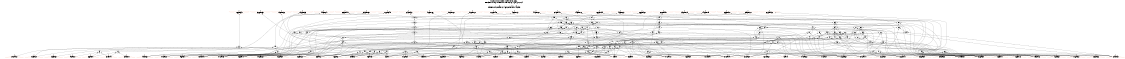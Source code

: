 # Network structure generated by ABC

digraph network {
size = "7.5,10";
center = true;
edge [dir = back];

{
  node [shape = plaintext];
  edge [style = invis];
  LevelTitle1 [label=""];
  LevelTitle2 [label=""];
  Level9 [label = ""];
  Level8 [label = ""];
  Level7 [label = ""];
  Level6 [label = ""];
  Level5 [label = ""];
  Level4 [label = ""];
  Level3 [label = ""];
  Level2 [label = ""];
  Level1 [label = ""];
  Level0 [label = ""];
  LevelTitle1 ->  LevelTitle2 ->  Level9 ->  Level8 ->  Level7 ->  Level6 ->  Level5 ->  Level4 ->  Level3 ->  Level2 ->  Level1 ->  Level0;
}

{
  rank = same;
  LevelTitle1;
  title1 [shape=plaintext,
          fontsize=20,
          fontname = "Times-Roman",
          label="Network structure visualized by ABC\nBenchmark \"top\". Time was Wed Oct 16 16:07:30 2024. "
         ];
}

{
  rank = same;
  LevelTitle2;
  title2 [shape=plaintext,
          fontsize=18,
          fontname = "Times-Roman",
          label="The network contains 127 logic nodes and 0 latches.\n"
         ];
}

{
  rank = same;
  Level9;
  Node61 [label = "_768gat_334_", shape = invtriangle, color = coral, fillcolor = coral];
  Node62 [label = "_388gat_133_", shape = invtriangle, color = coral, fillcolor = coral];
  Node63 [label = "_420gat_158_", shape = invtriangle, color = coral, fillcolor = coral];
  Node64 [label = "_423gat_155_", shape = invtriangle, color = coral, fillcolor = coral];
  Node65 [label = "_419gat_164_", shape = invtriangle, color = coral, fillcolor = coral];
  Node66 [label = "_850gat_404_", shape = invtriangle, color = coral, fillcolor = coral];
  Node67 [label = "_389gat_132_", shape = invtriangle, color = coral, fillcolor = coral];
  Node68 [label = "_767gat_349_", shape = invtriangle, color = coral, fillcolor = coral];
  Node69 [label = "_874gat_433_", shape = invtriangle, color = coral, fillcolor = coral];
  Node70 [label = "_418gat_168_", shape = invtriangle, color = coral, fillcolor = coral];
  Node71 [label = "_421gat_162_", shape = invtriangle, color = coral, fillcolor = coral];
  Node72 [label = "_422gat_161_", shape = invtriangle, color = coral, fillcolor = coral];
  Node73 [label = "_878gat_442_", shape = invtriangle, color = coral, fillcolor = coral];
  Node74 [label = "_450gat_173_", shape = invtriangle, color = coral, fillcolor = coral];
  Node75 [label = "_447gat_182_", shape = invtriangle, color = coral, fillcolor = coral];
  Node76 [label = "_879gat_441_", shape = invtriangle, color = coral, fillcolor = coral];
  Node77 [label = "_449gat_176_", shape = invtriangle, color = coral, fillcolor = coral];
  Node78 [label = "_863gat_424_", shape = invtriangle, color = coral, fillcolor = coral];
  Node79 [label = "_446gat_183_", shape = invtriangle, color = coral, fillcolor = coral];
  Node80 [label = "_866gat_426_", shape = invtriangle, color = coral, fillcolor = coral];
  Node81 [label = "_880gat_440_", shape = invtriangle, color = coral, fillcolor = coral];
  Node82 [label = "_391gat_124_", shape = invtriangle, color = coral, fillcolor = coral];
  Node83 [label = "_448gat_179_", shape = invtriangle, color = coral, fillcolor = coral];
  Node84 [label = "_865gat_422_", shape = invtriangle, color = coral, fillcolor = coral];
  Node85 [label = "_390gat_131_", shape = invtriangle, color = coral, fillcolor = coral];
  Node86 [label = "_864gat_423_", shape = invtriangle, color = coral, fillcolor = coral];
}

{
  rank = same;
  Level8;
  Node122 [label = "122\n", shape = ellipse];
  Node151 [label = "151\n", shape = ellipse];
  Node174 [label = "174\n", shape = ellipse];
  Node190 [label = "190\n", shape = ellipse];
  Node191 [label = "191\n", shape = ellipse];
}

{
  rank = same;
  Level7;
  Node123 [label = "123\n", shape = ellipse];
  Node152 [label = "152\n", shape = ellipse];
  Node165 [label = "165\n", shape = ellipse];
  Node175 [label = "175\n", shape = ellipse];
  Node177 [label = "177\n", shape = ellipse];
  Node183 [label = "183\n", shape = ellipse];
  Node192 [label = "192\n", shape = ellipse];
  Node193 [label = "193\n", shape = ellipse];
  Node207 [label = "207\n", shape = ellipse];
}

{
  rank = same;
  Level6;
  Node97 [label = "97\n", shape = ellipse];
  Node124 [label = "124\n", shape = ellipse];
  Node134 [label = "134\n", shape = ellipse];
  Node153 [label = "153\n", shape = ellipse];
  Node162 [label = "162\n", shape = ellipse];
  Node166 [label = "166\n", shape = ellipse];
  Node170 [label = "170\n", shape = ellipse];
  Node171 [label = "171\n", shape = ellipse];
  Node176 [label = "176\n", shape = ellipse];
  Node178 [label = "178\n", shape = ellipse];
  Node184 [label = "184\n", shape = ellipse];
  Node186 [label = "186\n", shape = ellipse];
  Node194 [label = "194\n", shape = ellipse];
  Node200 [label = "200\n", shape = ellipse];
  Node208 [label = "208\n", shape = ellipse];
  Node211 [label = "211\n", shape = ellipse];
}

{
  rank = same;
  Level5;
  Node98 [label = "98\n", shape = ellipse];
  Node110 [label = "110\n", shape = ellipse];
  Node125 [label = "125\n", shape = ellipse];
  Node131 [label = "131\n", shape = ellipse];
  Node133 [label = "133\n", shape = ellipse];
  Node135 [label = "135\n", shape = ellipse];
  Node143 [label = "143\n", shape = ellipse];
  Node154 [label = "154\n", shape = ellipse];
  Node155 [label = "155\n", shape = ellipse];
  Node163 [label = "163\n", shape = ellipse];
  Node164 [label = "164\n", shape = ellipse];
  Node167 [label = "167\n", shape = ellipse];
  Node179 [label = "179\n", shape = ellipse];
  Node181 [label = "181\n", shape = ellipse];
  Node185 [label = "185\n", shape = ellipse];
  Node187 [label = "187\n", shape = ellipse];
  Node195 [label = "195\n", shape = ellipse];
  Node197 [label = "197\n", shape = ellipse];
  Node201 [label = "201\n", shape = ellipse];
  Node203 [label = "203\n", shape = ellipse];
  Node209 [label = "209\n", shape = ellipse];
  Node210 [label = "210\n", shape = ellipse];
  Node212 [label = "212\n", shape = ellipse];
}

{
  rank = same;
  Level4;
  Node99 [label = "99\n", shape = ellipse];
  Node111 [label = "111\n", shape = ellipse];
  Node112 [label = "112\n", shape = ellipse];
  Node126 [label = "126\n", shape = ellipse];
  Node136 [label = "136\n", shape = ellipse];
  Node137 [label = "137\n", shape = ellipse];
  Node140 [label = "140\n", shape = ellipse];
  Node144 [label = "144\n", shape = ellipse];
  Node145 [label = "145\n", shape = ellipse];
  Node146 [label = "146\n", shape = ellipse];
  Node156 [label = "156\n", shape = ellipse];
  Node159 [label = "159\n", shape = ellipse];
  Node168 [label = "168\n", shape = ellipse];
  Node202 [label = "202\n", shape = ellipse];
  Node204 [label = "204\n", shape = ellipse];
}

{
  rank = same;
  Level3;
  Node100 [label = "100\n", shape = ellipse];
  Node113 [label = "113\n", shape = ellipse];
  Node127 [label = "127\n", shape = ellipse];
  Node129 [label = "129\n", shape = ellipse];
  Node132 [label = "132\n", shape = ellipse];
  Node138 [label = "138\n", shape = ellipse];
  Node141 [label = "141\n", shape = ellipse];
  Node147 [label = "147\n", shape = ellipse];
  Node157 [label = "157\n", shape = ellipse];
  Node158 [label = "158\n", shape = ellipse];
  Node160 [label = "160\n", shape = ellipse];
  Node161 [label = "161\n", shape = ellipse];
  Node169 [label = "169\n", shape = ellipse];
  Node172 [label = "172\n", shape = ellipse];
  Node180 [label = "180\n", shape = ellipse];
  Node188 [label = "188\n", shape = ellipse];
  Node196 [label = "196\n", shape = ellipse];
  Node205 [label = "205\n", shape = ellipse];
  Node213 [label = "213\n", shape = ellipse];
}

{
  rank = same;
  Level2;
  Node88 [label = "88\n", shape = ellipse];
  Node94 [label = "94\n", shape = ellipse];
  Node101 [label = "101\n", shape = ellipse];
  Node106 [label = "106\n", shape = ellipse];
  Node108 [label = "108\n", shape = ellipse];
  Node114 [label = "114\n", shape = ellipse];
  Node119 [label = "119\n", shape = ellipse];
  Node128 [label = "128\n", shape = ellipse];
  Node130 [label = "130\n", shape = ellipse];
  Node139 [label = "139\n", shape = ellipse];
  Node142 [label = "142\n", shape = ellipse];
  Node182 [label = "182\n", shape = ellipse];
  Node189 [label = "189\n", shape = ellipse];
  Node199 [label = "199\n", shape = ellipse];
}

{
  rank = same;
  Level1;
  Node89 [label = "89\n", shape = ellipse];
  Node90 [label = "90\n", shape = ellipse];
  Node91 [label = "91\n", shape = ellipse];
  Node92 [label = "92\n", shape = ellipse];
  Node93 [label = "93\n", shape = ellipse];
  Node95 [label = "95\n", shape = ellipse];
  Node96 [label = "96\n", shape = ellipse];
  Node102 [label = "102\n", shape = ellipse];
  Node103 [label = "103\n", shape = ellipse];
  Node104 [label = "104\n", shape = ellipse];
  Node105 [label = "105\n", shape = ellipse];
  Node107 [label = "107\n", shape = ellipse];
  Node109 [label = "109\n", shape = ellipse];
  Node115 [label = "115\n", shape = ellipse];
  Node116 [label = "116\n", shape = ellipse];
  Node117 [label = "117\n", shape = ellipse];
  Node118 [label = "118\n", shape = ellipse];
  Node120 [label = "120\n", shape = ellipse];
  Node121 [label = "121\n", shape = ellipse];
  Node148 [label = "148\n", shape = ellipse];
  Node149 [label = "149\n", shape = ellipse];
  Node150 [label = "150\n", shape = ellipse];
  Node173 [label = "173\n", shape = ellipse];
  Node198 [label = "198\n", shape = ellipse];
  Node206 [label = "206\n", shape = ellipse];
  Node214 [label = "214\n", shape = ellipse];
}

{
  rank = same;
  Level0;
  Node1 [label = "_1gat_0_", shape = triangle, color = coral, fillcolor = coral];
  Node2 [label = "_85gat_17_", shape = triangle, color = coral, fillcolor = coral];
  Node3 [label = "_135gat_32_", shape = triangle, color = coral, fillcolor = coral];
  Node4 [label = "_152gat_37_", shape = triangle, color = coral, fillcolor = coral];
  Node5 [label = "_210gat_49_", shape = triangle, color = coral, fillcolor = coral];
  Node6 [label = "_259gat_55_", shape = triangle, color = coral, fillcolor = coral];
  Node7 [label = "_36gat_6_", shape = triangle, color = coral, fillcolor = coral];
  Node8 [label = "_55gat_9_", shape = triangle, color = coral, fillcolor = coral];
  Node9 [label = "_75gat_15_", shape = triangle, color = coral, fillcolor = coral];
  Node10 [label = "_159gat_40_", shape = triangle, color = coral, fillcolor = coral];
  Node11 [label = "_237gat_52_", shape = triangle, color = coral, fillcolor = coral];
  Node12 [label = "_138gat_33_", shape = triangle, color = coral, fillcolor = coral];
  Node13 [label = "_8gat_1_", shape = triangle, color = coral, fillcolor = coral];
  Node14 [label = "_219gat_50_", shape = triangle, color = coral, fillcolor = coral];
  Node15 [label = "_26gat_4_", shape = triangle, color = coral, fillcolor = coral];
  Node16 [label = "_74gat_14_", shape = triangle, color = coral, fillcolor = coral];
  Node17 [label = "_153gat_38_", shape = triangle, color = coral, fillcolor = coral];
  Node18 [label = "_59gat_10_", shape = triangle, color = coral, fillcolor = coral];
  Node19 [label = "_207gat_48_", shape = triangle, color = coral, fillcolor = coral];
  Node20 [label = "_261gat_57_", shape = triangle, color = coral, fillcolor = coral];
  Node21 [label = "_88gat_20_", shape = triangle, color = coral, fillcolor = coral];
  Node22 [label = "_183gat_44_", shape = triangle, color = coral, fillcolor = coral];
  Node23 [label = "_149gat_36_", shape = triangle, color = coral, fillcolor = coral];
  Node24 [label = "_260gat_56_", shape = triangle, color = coral, fillcolor = coral];
  Node25 [label = "_13gat_2_", shape = triangle, color = coral, fillcolor = coral];
  Node26 [label = "_73gat_13_", shape = triangle, color = coral, fillcolor = coral];
  Node27 [label = "_116gat_28_", shape = triangle, color = coral, fillcolor = coral];
  Node28 [label = "_130gat_31_", shape = triangle, color = coral, fillcolor = coral];
  Node29 [label = "_246gat_53_", shape = triangle, color = coral, fillcolor = coral];
  Node30 [label = "_89gat_21_", shape = triangle, color = coral, fillcolor = coral];
  Node31 [label = "_111gat_27_", shape = triangle, color = coral, fillcolor = coral];
  Node32 [label = "_189gat_45_", shape = triangle, color = coral, fillcolor = coral];
  Node33 [label = "_68gat_11_", shape = triangle, color = coral, fillcolor = coral];
  Node34 [label = "_72gat_12_", shape = triangle, color = coral, fillcolor = coral];
  Node35 [label = "_268gat_59_", shape = triangle, color = coral, fillcolor = coral];
  Node36 [label = "_90gat_22_", shape = triangle, color = coral, fillcolor = coral];
  Node37 [label = "_143gat_34_", shape = triangle, color = coral, fillcolor = coral];
  Node38 [label = "_201gat_47_", shape = triangle, color = coral, fillcolor = coral];
  Node39 [label = "_267gat_58_", shape = triangle, color = coral, fillcolor = coral];
  Node40 [label = "_101gat_25_", shape = triangle, color = coral, fillcolor = coral];
  Node41 [label = "_171gat_42_", shape = triangle, color = coral, fillcolor = coral];
  Node42 [label = "_29gat_5_", shape = triangle, color = coral, fillcolor = coral];
  Node43 [label = "_228gat_51_", shape = triangle, color = coral, fillcolor = coral];
  Node44 [label = "_91gat_23_", shape = triangle, color = coral, fillcolor = coral];
  Node45 [label = "_146gat_35_", shape = triangle, color = coral, fillcolor = coral];
  Node46 [label = "_51gat_8_", shape = triangle, color = coral, fillcolor = coral];
  Node47 [label = "_80gat_16_", shape = triangle, color = coral, fillcolor = coral];
  Node48 [label = "_87gat_19_", shape = triangle, color = coral, fillcolor = coral];
  Node49 [label = "_165gat_41_", shape = triangle, color = coral, fillcolor = coral];
  Node50 [label = "_255gat_54_", shape = triangle, color = coral, fillcolor = coral];
  Node51 [label = "_156gat_39_", shape = triangle, color = coral, fillcolor = coral];
  Node52 [label = "_177gat_43_", shape = triangle, color = coral, fillcolor = coral];
  Node53 [label = "_42gat_7_", shape = triangle, color = coral, fillcolor = coral];
  Node54 [label = "_86gat_18_", shape = triangle, color = coral, fillcolor = coral];
  Node55 [label = "_17gat_3_", shape = triangle, color = coral, fillcolor = coral];
  Node56 [label = "_96gat_24_", shape = triangle, color = coral, fillcolor = coral];
  Node57 [label = "_106gat_26_", shape = triangle, color = coral, fillcolor = coral];
  Node58 [label = "_121gat_29_", shape = triangle, color = coral, fillcolor = coral];
  Node59 [label = "_195gat_46_", shape = triangle, color = coral, fillcolor = coral];
  Node60 [label = "_126gat_30_", shape = triangle, color = coral, fillcolor = coral];
}

title1 -> title2 [style = invis];
title2 -> Node61 [style = invis];
title2 -> Node62 [style = invis];
title2 -> Node63 [style = invis];
title2 -> Node64 [style = invis];
title2 -> Node65 [style = invis];
title2 -> Node66 [style = invis];
title2 -> Node67 [style = invis];
title2 -> Node68 [style = invis];
title2 -> Node69 [style = invis];
title2 -> Node70 [style = invis];
title2 -> Node71 [style = invis];
title2 -> Node72 [style = invis];
title2 -> Node73 [style = invis];
title2 -> Node74 [style = invis];
title2 -> Node75 [style = invis];
title2 -> Node76 [style = invis];
title2 -> Node77 [style = invis];
title2 -> Node78 [style = invis];
title2 -> Node79 [style = invis];
title2 -> Node80 [style = invis];
title2 -> Node81 [style = invis];
title2 -> Node82 [style = invis];
title2 -> Node83 [style = invis];
title2 -> Node84 [style = invis];
title2 -> Node85 [style = invis];
title2 -> Node86 [style = invis];
Node61 -> Node62 [style = invis];
Node62 -> Node63 [style = invis];
Node63 -> Node64 [style = invis];
Node64 -> Node65 [style = invis];
Node65 -> Node66 [style = invis];
Node66 -> Node67 [style = invis];
Node67 -> Node68 [style = invis];
Node68 -> Node69 [style = invis];
Node69 -> Node70 [style = invis];
Node70 -> Node71 [style = invis];
Node71 -> Node72 [style = invis];
Node72 -> Node73 [style = invis];
Node73 -> Node74 [style = invis];
Node74 -> Node75 [style = invis];
Node75 -> Node76 [style = invis];
Node76 -> Node77 [style = invis];
Node77 -> Node78 [style = invis];
Node78 -> Node79 [style = invis];
Node79 -> Node80 [style = invis];
Node80 -> Node81 [style = invis];
Node81 -> Node82 [style = invis];
Node82 -> Node83 [style = invis];
Node83 -> Node84 [style = invis];
Node84 -> Node85 [style = invis];
Node85 -> Node86 [style = invis];
Node61 -> Node88 [style = solid];
Node62 -> Node91 [style = solid];
Node63 -> Node92 [style = solid];
Node64 -> Node93 [style = solid];
Node65 -> Node94 [style = solid];
Node66 -> Node97 [style = solid];
Node67 -> Node118 [style = solid];
Node68 -> Node119 [style = solid];
Node69 -> Node122 [style = solid];
Node70 -> Node148 [style = solid];
Node71 -> Node149 [style = solid];
Node72 -> Node150 [style = solid];
Node73 -> Node151 [style = solid];
Node74 -> Node173 [style = solid];
Node75 -> Node104 [style = solid];
Node76 -> Node174 [style = solid];
Node77 -> Node182 [style = solid];
Node78 -> Node183 [style = solid];
Node79 -> Node189 [style = solid];
Node80 -> Node190 [style = solid];
Node81 -> Node191 [style = solid];
Node82 -> Node198 [style = solid];
Node83 -> Node199 [style = solid];
Node84 -> Node200 [style = solid];
Node85 -> Node95 [style = solid];
Node86 -> Node207 [style = solid];
Node88 -> Node89 [style = solid];
Node88 -> Node90 [style = solid];
Node88 -> Node19 [style = solid];
Node88 -> Node28 [style = solid];
Node89 -> Node22 [style = solid];
Node89 -> Node32 [style = solid];
Node89 -> Node38 [style = solid];
Node89 -> Node59 [style = solid];
Node90 -> Node10 [style = solid];
Node90 -> Node41 [style = solid];
Node90 -> Node49 [style = solid];
Node90 -> Node52 [style = solid];
Node91 -> Node9 [style = solid];
Node91 -> Node42 [style = solid];
Node91 -> Node53 [style = solid];
Node92 -> Node9 [style = solid];
Node92 -> Node18 [style = solid];
Node92 -> Node47 [style = solid];
Node93 -> Node21 [style = solid];
Node93 -> Node36 [style = solid];
Node93 -> Node48 [style = solid];
Node94 -> Node95 [style = solid];
Node94 -> Node96 [style = solid];
Node95 -> Node7 [style = solid];
Node95 -> Node42 [style = solid];
Node95 -> Node53 [style = solid];
Node96 -> Node1 [style = solid];
Node96 -> Node15 [style = solid];
Node96 -> Node25 [style = solid];
Node96 -> Node55 [style = solid];
Node97 -> Node98 [style = solid];
Node97 -> Node110 [style = solid];
Node97 -> Node99 [style = solid];
Node97 -> Node43 [style = solid];
Node98 -> Node99 [style = solid];
Node98 -> Node14 [style = solid];
Node98 -> Node20 [style = solid];
Node99 -> Node100 [style = solid];
Node99 -> Node38 [style = solid];
Node100 -> Node101 [style = solid];
Node100 -> Node106 [style = solid];
Node100 -> Node108 [style = solid];
Node100 -> Node60 [style = solid];
Node101 -> Node102 [style = solid];
Node101 -> Node103 [style = solid];
Node101 -> Node104 [style = solid];
Node101 -> Node105 [style = solid];
Node102 -> Node9 [style = solid];
Node102 -> Node18 [style = solid];
Node102 -> Node53 [style = solid];
Node103 -> Node1 [style = solid];
Node103 -> Node13 [style = solid];
Node103 -> Node46 [style = solid];
Node103 -> Node55 [style = solid];
Node104 -> Node1 [style = solid];
Node104 -> Node15 [style = solid];
Node104 -> Node46 [style = solid];
Node105 -> Node18 [style = solid];
Node105 -> Node51 [style = solid];
Node105 -> Node53 [style = solid];
Node105 -> Node55 [style = solid];
Node106 -> Node104 [style = solid];
Node106 -> Node107 [style = solid];
Node106 -> Node1 [style = solid];
Node106 -> Node17 [style = solid];
Node107 -> Node18 [style = solid];
Node107 -> Node51 [style = solid];
Node107 -> Node55 [style = solid];
Node108 -> Node104 [style = solid];
Node108 -> Node109 [style = solid];
Node108 -> Node8 [style = solid];
Node108 -> Node35 [style = solid];
Node109 -> Node9 [style = solid];
Node109 -> Node42 [style = solid];
Node109 -> Node47 [style = solid];
Node110 -> Node111 [style = solid];
Node110 -> Node112 [style = solid];
Node110 -> Node11 [style = solid];
Node111 -> Node100 [style = solid];
Node111 -> Node38 [style = solid];
Node112 -> Node100 [style = solid];
Node112 -> Node113 [style = solid];
Node112 -> Node29 [style = solid];
Node113 -> Node114 [style = solid];
Node113 -> Node117 [style = solid];
Node113 -> Node38 [style = solid];
Node114 -> Node115 [style = solid];
Node114 -> Node116 [style = solid];
Node114 -> Node18 [style = solid];
Node114 -> Node26 [style = solid];
Node115 -> Node1 [style = solid];
Node115 -> Node8 [style = solid];
Node115 -> Node13 [style = solid];
Node115 -> Node25 [style = solid];
Node116 -> Node33 [style = solid];
Node116 -> Node34 [style = solid];
Node116 -> Node53 [style = solid];
Node117 -> Node5 [style = solid];
Node117 -> Node39 [style = solid];
Node117 -> Node50 [style = solid];
Node117 -> Node58 [style = solid];
Node118 -> Node7 [style = solid];
Node118 -> Node42 [style = solid];
Node118 -> Node47 [style = solid];
Node119 -> Node120 [style = solid];
Node119 -> Node121 [style = solid];
Node119 -> Node3 [style = solid];
Node119 -> Node28 [style = solid];
Node120 -> Node27 [style = solid];
Node120 -> Node31 [style = solid];
Node120 -> Node58 [style = solid];
Node120 -> Node60 [style = solid];
Node121 -> Node40 [style = solid];
Node121 -> Node44 [style = solid];
Node121 -> Node56 [style = solid];
Node121 -> Node57 [style = solid];
Node122 -> Node123 [style = solid];
Node122 -> Node134 [style = solid];
Node122 -> Node133 [style = solid];
Node122 -> Node14 [style = solid];
Node123 -> Node124 [style = solid];
Node123 -> Node133 [style = solid];
Node123 -> Node43 [style = solid];
Node124 -> Node125 [style = solid];
Node124 -> Node131 [style = solid];
Node124 -> Node11 [style = solid];
Node125 -> Node126 [style = solid];
Node125 -> Node52 [style = solid];
Node126 -> Node127 [style = solid];
Node126 -> Node129 [style = solid];
Node126 -> Node101 [style = solid];
Node126 -> Node57 [style = solid];
Node127 -> Node128 [style = solid];
Node127 -> Node17 [style = solid];
Node128 -> Node104 [style = solid];
Node128 -> Node8 [style = solid];
Node128 -> Node18 [style = solid];
Node128 -> Node51 [style = solid];
Node129 -> Node130 [style = solid];
Node129 -> Node4 [style = solid];
Node129 -> Node12 [style = solid];
Node130 -> Node104 [style = solid];
Node130 -> Node109 [style = solid];
Node130 -> Node35 [style = solid];
Node130 -> Node55 [style = solid];
Node131 -> Node126 [style = solid];
Node131 -> Node132 [style = solid];
Node131 -> Node29 [style = solid];
Node132 -> Node114 [style = solid];
Node132 -> Node5 [style = solid];
Node132 -> Node40 [style = solid];
Node132 -> Node52 [style = solid];
Node133 -> Node126 [style = solid];
Node133 -> Node52 [style = solid];
Node134 -> Node135 [style = solid];
Node134 -> Node143 [style = solid];
Node134 -> Node146 [style = solid];
Node134 -> Node22 [style = solid];
Node135 -> Node136 [style = solid];
Node135 -> Node137 [style = solid];
Node135 -> Node140 [style = solid];
Node135 -> Node32 [style = solid];
Node136 -> Node100 [style = solid];
Node136 -> Node20 [style = solid];
Node136 -> Node38 [style = solid];
Node137 -> Node138 [style = solid];
Node137 -> Node101 [style = solid];
Node137 -> Node108 [style = solid];
Node137 -> Node27 [style = solid];
Node138 -> Node139 [style = solid];
Node138 -> Node45 [style = solid];
Node139 -> Node104 [style = solid];
Node139 -> Node107 [style = solid];
Node139 -> Node1 [style = solid];
Node140 -> Node141 [style = solid];
Node140 -> Node59 [style = solid];
Node141 -> Node101 [style = solid];
Node141 -> Node108 [style = solid];
Node141 -> Node142 [style = solid];
Node141 -> Node58 [style = solid];
Node142 -> Node104 [style = solid];
Node142 -> Node107 [style = solid];
Node142 -> Node1 [style = solid];
Node142 -> Node23 [style = solid];
Node143 -> Node137 [style = solid];
Node143 -> Node144 [style = solid];
Node143 -> Node145 [style = solid];
Node143 -> Node32 [style = solid];
Node144 -> Node100 [style = solid];
Node144 -> Node141 [style = solid];
Node144 -> Node38 [style = solid];
Node144 -> Node59 [style = solid];
Node145 -> Node141 [style = solid];
Node145 -> Node59 [style = solid];
Node146 -> Node147 [style = solid];
Node146 -> Node101 [style = solid];
Node146 -> Node31 [style = solid];
Node147 -> Node139 [style = solid];
Node147 -> Node108 [style = solid];
Node147 -> Node37 [style = solid];
Node148 -> Node1 [style = solid];
Node148 -> Node13 [style = solid];
Node148 -> Node25 [style = solid];
Node148 -> Node55 [style = solid];
Node149 -> Node7 [style = solid];
Node149 -> Node18 [style = solid];
Node149 -> Node47 [style = solid];
Node150 -> Node7 [style = solid];
Node150 -> Node18 [style = solid];
Node150 -> Node53 [style = solid];
Node151 -> Node152 [style = solid];
Node151 -> Node165 [style = solid];
Node151 -> Node166 [style = solid];
Node151 -> Node14 [style = solid];
Node152 -> Node134 [style = solid];
Node152 -> Node153 [style = solid];
Node152 -> Node162 [style = solid];
Node153 -> Node154 [style = solid];
Node153 -> Node155 [style = solid];
Node153 -> Node159 [style = solid];
Node153 -> Node49 [style = solid];
Node154 -> Node126 [style = solid];
Node154 -> Node52 [style = solid];
Node155 -> Node156 [style = solid];
Node155 -> Node41 [style = solid];
Node156 -> Node157 [style = solid];
Node156 -> Node158 [style = solid];
Node156 -> Node101 [style = solid];
Node156 -> Node40 [style = solid];
Node157 -> Node128 [style = solid];
Node157 -> Node23 [style = solid];
Node158 -> Node130 [style = solid];
Node158 -> Node12 [style = solid];
Node158 -> Node55 [style = solid];
Node159 -> Node160 [style = solid];
Node159 -> Node161 [style = solid];
Node159 -> Node101 [style = solid];
Node159 -> Node56 [style = solid];
Node160 -> Node128 [style = solid];
Node160 -> Node45 [style = solid];
Node161 -> Node130 [style = solid];
Node161 -> Node12 [style = solid];
Node161 -> Node46 [style = solid];
Node162 -> Node163 [style = solid];
Node162 -> Node164 [style = solid];
Node162 -> Node159 [style = solid];
Node162 -> Node49 [style = solid];
Node163 -> Node126 [style = solid];
Node163 -> Node156 [style = solid];
Node163 -> Node41 [style = solid];
Node163 -> Node52 [style = solid];
Node164 -> Node156 [style = solid];
Node164 -> Node41 [style = solid];
Node165 -> Node166 [style = solid];
Node165 -> Node170 [style = solid];
Node165 -> Node171 [style = solid];
Node165 -> Node43 [style = solid];
Node166 -> Node167 [style = solid];
Node166 -> Node10 [style = solid];
Node167 -> Node168 [style = solid];
Node167 -> Node101 [style = solid];
Node167 -> Node44 [style = solid];
Node168 -> Node169 [style = solid];
Node168 -> Node128 [style = solid];
Node168 -> Node37 [style = solid];
Node169 -> Node130 [style = solid];
Node169 -> Node12 [style = solid];
Node169 -> Node13 [style = solid];
Node170 -> Node167 [style = solid];
Node170 -> Node10 [style = solid];
Node170 -> Node11 [style = solid];
Node171 -> Node167 [style = solid];
Node171 -> Node172 [style = solid];
Node171 -> Node29 [style = solid];
Node172 -> Node114 [style = solid];
Node172 -> Node5 [style = solid];
Node172 -> Node10 [style = solid];
Node172 -> Node35 [style = solid];
Node173 -> Node21 [style = solid];
Node173 -> Node30 [style = solid];
Node173 -> Node48 [style = solid];
Node174 -> Node175 [style = solid];
Node174 -> Node177 [style = solid];
Node174 -> Node181 [style = solid];
Node174 -> Node14 [style = solid];
Node175 -> Node134 [style = solid];
Node175 -> Node176 [style = solid];
Node175 -> Node154 [style = solid];
Node175 -> Node155 [style = solid];
Node176 -> Node163 [style = solid];
Node176 -> Node164 [style = solid];
Node177 -> Node178 [style = solid];
Node177 -> Node181 [style = solid];
Node177 -> Node43 [style = solid];
Node178 -> Node179 [style = solid];
Node178 -> Node159 [style = solid];
Node178 -> Node11 [style = solid];
Node178 -> Node49 [style = solid];
Node179 -> Node159 [style = solid];
Node179 -> Node180 [style = solid];
Node179 -> Node29 [style = solid];
Node180 -> Node114 [style = solid];
Node180 -> Node5 [style = solid];
Node180 -> Node44 [style = solid];
Node180 -> Node49 [style = solid];
Node181 -> Node159 [style = solid];
Node181 -> Node49 [style = solid];
Node182 -> Node115 [style = solid];
Node182 -> Node16 [style = solid];
Node182 -> Node18 [style = solid];
Node182 -> Node33 [style = solid];
Node183 -> Node184 [style = solid];
Node183 -> Node186 [style = solid];
Node183 -> Node185 [style = solid];
Node183 -> Node43 [style = solid];
Node184 -> Node135 [style = solid];
Node184 -> Node143 [style = solid];
Node184 -> Node185 [style = solid];
Node184 -> Node14 [style = solid];
Node185 -> Node146 [style = solid];
Node185 -> Node22 [style = solid];
Node186 -> Node187 [style = solid];
Node186 -> Node146 [style = solid];
Node186 -> Node11 [style = solid];
Node186 -> Node22 [style = solid];
Node187 -> Node146 [style = solid];
Node187 -> Node188 [style = solid];
Node187 -> Node29 [style = solid];
Node188 -> Node114 [style = solid];
Node188 -> Node5 [style = solid];
Node188 -> Node22 [style = solid];
Node188 -> Node57 [style = solid];
Node189 -> Node95 [style = solid];
Node189 -> Node96 [style = solid];
Node190 -> Node152 [style = solid];
Node190 -> Node167 [style = solid];
Node190 -> Node10 [style = solid];
Node191 -> Node192 [style = solid];
Node191 -> Node193 [style = solid];
Node191 -> Node197 [style = solid];
Node191 -> Node14 [style = solid];
Node192 -> Node134 [style = solid];
Node192 -> Node125 [style = solid];
Node192 -> Node154 [style = solid];
Node193 -> Node194 [style = solid];
Node193 -> Node197 [style = solid];
Node193 -> Node43 [style = solid];
Node194 -> Node164 [style = solid];
Node194 -> Node195 [style = solid];
Node194 -> Node11 [style = solid];
Node195 -> Node156 [style = solid];
Node195 -> Node196 [style = solid];
Node195 -> Node29 [style = solid];
Node196 -> Node114 [style = solid];
Node196 -> Node5 [style = solid];
Node196 -> Node41 [style = solid];
Node196 -> Node56 [style = solid];
Node197 -> Node156 [style = solid];
Node197 -> Node41 [style = solid];
Node198 -> Node2 [style = solid];
Node198 -> Node54 [style = solid];
Node199 -> Node115 [style = solid];
Node199 -> Node33 [style = solid];
Node199 -> Node42 [style = solid];
Node200 -> Node201 [style = solid];
Node200 -> Node203 [style = solid];
Node200 -> Node202 [style = solid];
Node200 -> Node43 [style = solid];
Node201 -> Node111 [style = solid];
Node201 -> Node136 [style = solid];
Node201 -> Node202 [style = solid];
Node201 -> Node14 [style = solid];
Node202 -> Node141 [style = solid];
Node202 -> Node59 [style = solid];
Node203 -> Node145 [style = solid];
Node203 -> Node204 [style = solid];
Node203 -> Node11 [style = solid];
Node204 -> Node141 [style = solid];
Node204 -> Node205 [style = solid];
Node204 -> Node29 [style = solid];
Node205 -> Node114 [style = solid];
Node205 -> Node206 [style = solid];
Node205 -> Node59 [style = solid];
Node206 -> Node5 [style = solid];
Node206 -> Node24 [style = solid];
Node206 -> Node27 [style = solid];
Node206 -> Node50 [style = solid];
Node207 -> Node208 [style = solid];
Node207 -> Node211 [style = solid];
Node207 -> Node209 [style = solid];
Node207 -> Node43 [style = solid];
Node208 -> Node209 [style = solid];
Node208 -> Node210 [style = solid];
Node208 -> Node14 [style = solid];
Node209 -> Node137 [style = solid];
Node209 -> Node32 [style = solid];
Node210 -> Node111 [style = solid];
Node210 -> Node136 [style = solid];
Node210 -> Node140 [style = solid];
Node210 -> Node145 [style = solid];
Node211 -> Node212 [style = solid];
Node211 -> Node137 [style = solid];
Node211 -> Node11 [style = solid];
Node211 -> Node32 [style = solid];
Node212 -> Node137 [style = solid];
Node212 -> Node213 [style = solid];
Node212 -> Node29 [style = solid];
Node213 -> Node114 [style = solid];
Node213 -> Node214 [style = solid];
Node213 -> Node32 [style = solid];
Node214 -> Node5 [style = solid];
Node214 -> Node6 [style = solid];
Node214 -> Node31 [style = solid];
Node214 -> Node50 [style = solid];
}

